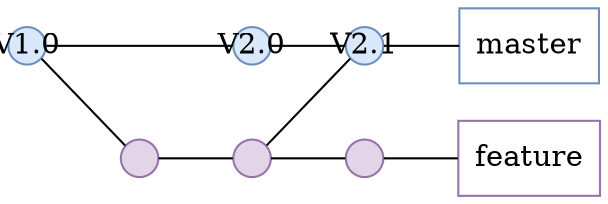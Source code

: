 digraph G {
    rankdir="LR";
    bgcolor="white"
    node[shape=circle; style=filled; fixedsize=true; width=0.25, fontcolor=black, label=""];
    edge[weight=2, arrowhead=none, color=black];

    node[group="gbox1", color="#6c8ebf"; fillcolor="#dae8fc";];
    a [label="V1.0"];
    b [label="V2.0"];
    c [label="V2.1"];
    box1[shape=box; style=""; fixedsize=false; label="master"];

    node[group="gbox2", color="#9673a6"; fillcolor="#e1d5e7";];
    f [label=""];
    g [label=""];
    h [label=""];
    box2[shape=box; style=""; fixedsize=false; label="feature"];

    a -> f
    a -> b
    f -> g
    b -> c
    g -> c
    g -> h
    c -> box1
    h -> box2
}
